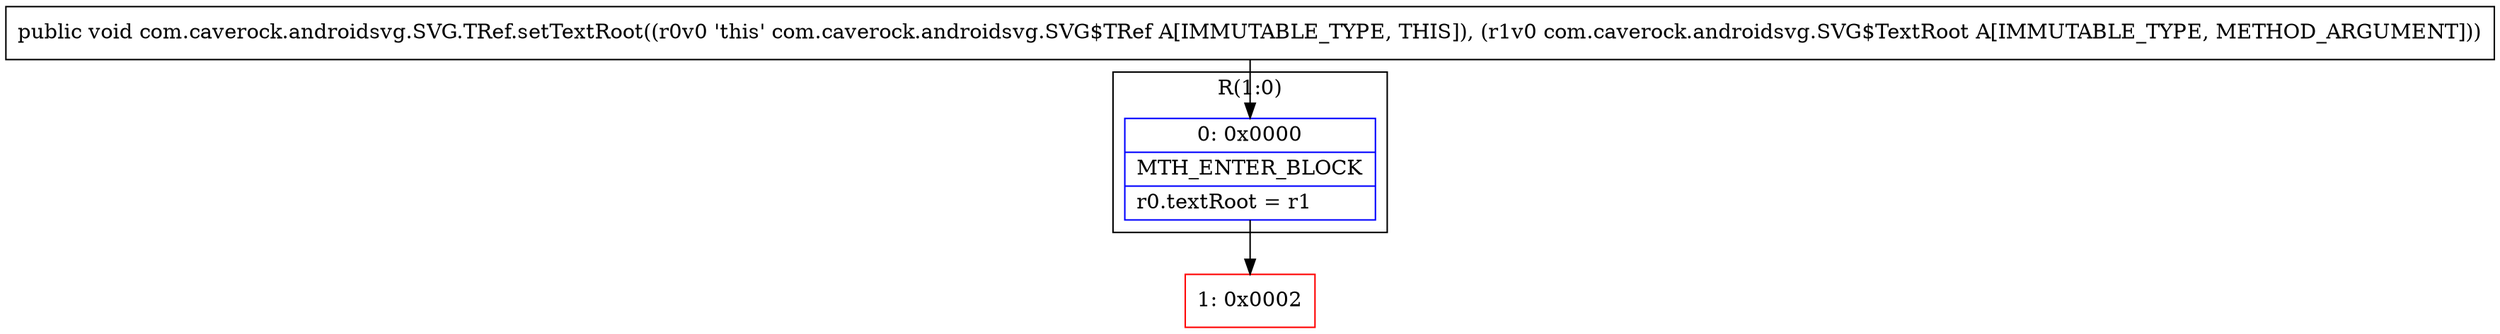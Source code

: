 digraph "CFG forcom.caverock.androidsvg.SVG.TRef.setTextRoot(Lcom\/caverock\/androidsvg\/SVG$TextRoot;)V" {
subgraph cluster_Region_1691995779 {
label = "R(1:0)";
node [shape=record,color=blue];
Node_0 [shape=record,label="{0\:\ 0x0000|MTH_ENTER_BLOCK\l|r0.textRoot = r1\l}"];
}
Node_1 [shape=record,color=red,label="{1\:\ 0x0002}"];
MethodNode[shape=record,label="{public void com.caverock.androidsvg.SVG.TRef.setTextRoot((r0v0 'this' com.caverock.androidsvg.SVG$TRef A[IMMUTABLE_TYPE, THIS]), (r1v0 com.caverock.androidsvg.SVG$TextRoot A[IMMUTABLE_TYPE, METHOD_ARGUMENT])) }"];
MethodNode -> Node_0;
Node_0 -> Node_1;
}

